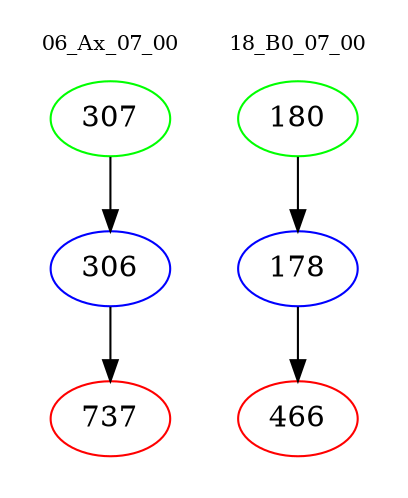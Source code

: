 digraph{
subgraph cluster_0 {
color = white
label = "06_Ax_07_00";
fontsize=10;
T0_307 [label="307", color="green"]
T0_307 -> T0_306 [color="black"]
T0_306 [label="306", color="blue"]
T0_306 -> T0_737 [color="black"]
T0_737 [label="737", color="red"]
}
subgraph cluster_1 {
color = white
label = "18_B0_07_00";
fontsize=10;
T1_180 [label="180", color="green"]
T1_180 -> T1_178 [color="black"]
T1_178 [label="178", color="blue"]
T1_178 -> T1_466 [color="black"]
T1_466 [label="466", color="red"]
}
}
